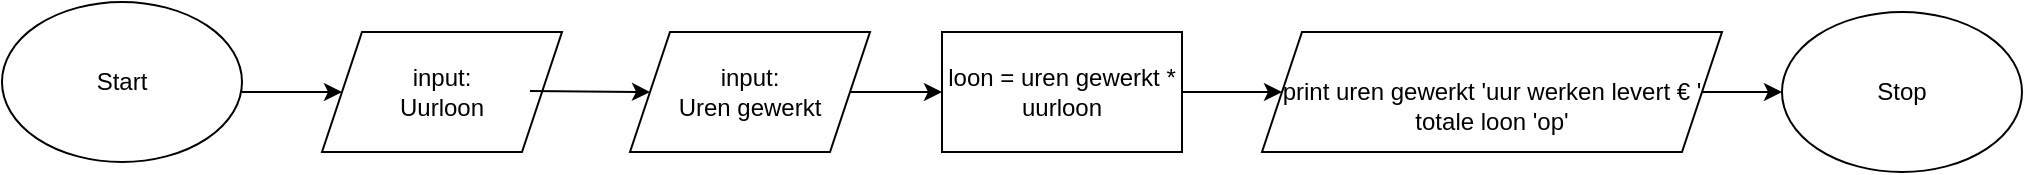 <mxfile version="15.2.5" type="device" pages="2"><diagram id="C5RBs43oDa-KdzZeNtuy" name="Page-1"><mxGraphModel dx="1502" dy="592" grid="1" gridSize="10" guides="1" tooltips="1" connect="1" arrows="1" fold="1" page="1" pageScale="1" pageWidth="827" pageHeight="1169" math="0" shadow="0"><root><mxCell id="WIyWlLk6GJQsqaUBKTNV-0"/><mxCell id="WIyWlLk6GJQsqaUBKTNV-1" parent="WIyWlLk6GJQsqaUBKTNV-0"/><mxCell id="XJk7gtzdFd52RYfchXrE-0" value="Start" style="ellipse;whiteSpace=wrap;html=1;" vertex="1" parent="WIyWlLk6GJQsqaUBKTNV-1"><mxGeometry x="40" y="55" width="120" height="80" as="geometry"/></mxCell><mxCell id="XJk7gtzdFd52RYfchXrE-1" value="&lt;div&gt;Stop&lt;/div&gt;" style="ellipse;whiteSpace=wrap;html=1;" vertex="1" parent="WIyWlLk6GJQsqaUBKTNV-1"><mxGeometry x="930" y="60" width="120" height="80" as="geometry"/></mxCell><mxCell id="XJk7gtzdFd52RYfchXrE-2" value="input:&lt;br&gt;&lt;div&gt;Uurloon&lt;/div&gt;" style="shape=parallelogram;perimeter=parallelogramPerimeter;whiteSpace=wrap;html=1;fixedSize=1;" vertex="1" parent="WIyWlLk6GJQsqaUBKTNV-1"><mxGeometry x="200" y="70" width="120" height="60" as="geometry"/></mxCell><mxCell id="XJk7gtzdFd52RYfchXrE-3" value="&lt;div&gt;input:&lt;/div&gt;&lt;div&gt;Uren gewerkt&lt;/div&gt;" style="shape=parallelogram;perimeter=parallelogramPerimeter;whiteSpace=wrap;html=1;fixedSize=1;" vertex="1" parent="WIyWlLk6GJQsqaUBKTNV-1"><mxGeometry x="354" y="70" width="120" height="60" as="geometry"/></mxCell><mxCell id="XJk7gtzdFd52RYfchXrE-4" value="loon = uren gewerkt * uurloon" style="rounded=0;whiteSpace=wrap;html=1;" vertex="1" parent="WIyWlLk6GJQsqaUBKTNV-1"><mxGeometry x="510" y="70" width="120" height="60" as="geometry"/></mxCell><mxCell id="XJk7gtzdFd52RYfchXrE-5" value="&lt;br&gt;&lt;br&gt;&lt;div&gt; print uren gewerkt 'uur werken levert € ' totale loon 'op'&lt;/div&gt;&lt;br&gt;" style="shape=parallelogram;perimeter=parallelogramPerimeter;whiteSpace=wrap;html=1;fixedSize=1;" vertex="1" parent="WIyWlLk6GJQsqaUBKTNV-1"><mxGeometry x="670" y="70" width="230" height="60" as="geometry"/></mxCell><mxCell id="XJk7gtzdFd52RYfchXrE-6" value="" style="endArrow=classic;html=1;entryX=0;entryY=0.5;entryDx=0;entryDy=0;" edge="1" parent="WIyWlLk6GJQsqaUBKTNV-1" target="XJk7gtzdFd52RYfchXrE-2"><mxGeometry width="50" height="50" relative="1" as="geometry"><mxPoint x="160" y="100" as="sourcePoint"/><mxPoint x="210" y="50" as="targetPoint"/></mxGeometry></mxCell><mxCell id="XJk7gtzdFd52RYfchXrE-7" value="" style="endArrow=classic;html=1;entryX=0;entryY=0.5;entryDx=0;entryDy=0;" edge="1" parent="WIyWlLk6GJQsqaUBKTNV-1" target="XJk7gtzdFd52RYfchXrE-3"><mxGeometry width="50" height="50" relative="1" as="geometry"><mxPoint x="304" y="99.5" as="sourcePoint"/><mxPoint x="354" y="99.5" as="targetPoint"/><Array as="points"/></mxGeometry></mxCell><mxCell id="XJk7gtzdFd52RYfchXrE-8" value="" style="endArrow=classic;html=1;exitX=1;exitY=0.5;exitDx=0;exitDy=0;entryX=0;entryY=0.5;entryDx=0;entryDy=0;" edge="1" parent="WIyWlLk6GJQsqaUBKTNV-1" source="XJk7gtzdFd52RYfchXrE-3" target="XJk7gtzdFd52RYfchXrE-4"><mxGeometry width="50" height="50" relative="1" as="geometry"><mxPoint x="510" y="380" as="sourcePoint"/><mxPoint x="560" y="330" as="targetPoint"/></mxGeometry></mxCell><mxCell id="XJk7gtzdFd52RYfchXrE-9" value="" style="endArrow=classic;html=1;exitX=1;exitY=0.5;exitDx=0;exitDy=0;entryX=0;entryY=0.5;entryDx=0;entryDy=0;" edge="1" parent="WIyWlLk6GJQsqaUBKTNV-1" source="XJk7gtzdFd52RYfchXrE-4" target="XJk7gtzdFd52RYfchXrE-5"><mxGeometry width="50" height="50" relative="1" as="geometry"><mxPoint x="510" y="380" as="sourcePoint"/><mxPoint x="560" y="330" as="targetPoint"/></mxGeometry></mxCell><mxCell id="XJk7gtzdFd52RYfchXrE-10" value="" style="endArrow=classic;html=1;entryX=0;entryY=0.5;entryDx=0;entryDy=0;exitX=1;exitY=0.5;exitDx=0;exitDy=0;" edge="1" parent="WIyWlLk6GJQsqaUBKTNV-1" source="XJk7gtzdFd52RYfchXrE-5" target="XJk7gtzdFd52RYfchXrE-1"><mxGeometry width="50" height="50" relative="1" as="geometry"><mxPoint x="510" y="380" as="sourcePoint"/><mxPoint x="560" y="330" as="targetPoint"/></mxGeometry></mxCell></root></mxGraphModel></diagram><diagram name="Copy of Page-1" id="qz6Y4m1Pl9lT2FNAm-8X"><mxGraphModel dx="1502" dy="592" grid="1" gridSize="10" guides="1" tooltips="1" connect="1" arrows="1" fold="1" page="1" pageScale="1" pageWidth="827" pageHeight="1169" math="0" shadow="0"><root><mxCell id="nCbN4Cg0wthvOCyXyraH-0"/><mxCell id="nCbN4Cg0wthvOCyXyraH-1" parent="nCbN4Cg0wthvOCyXyraH-0"/><mxCell id="nCbN4Cg0wthvOCyXyraH-2" value="Start" style="ellipse;whiteSpace=wrap;html=1;" vertex="1" parent="nCbN4Cg0wthvOCyXyraH-1"><mxGeometry x="40" y="55" width="120" height="80" as="geometry"/></mxCell><mxCell id="nCbN4Cg0wthvOCyXyraH-3" value="&lt;div&gt;Stop&lt;/div&gt;" style="ellipse;whiteSpace=wrap;html=1;" vertex="1" parent="nCbN4Cg0wthvOCyXyraH-1"><mxGeometry x="930" y="60" width="120" height="80" as="geometry"/></mxCell><mxCell id="nCbN4Cg0wthvOCyXyraH-4" value="input:&lt;br&gt;&lt;div&gt;Uurloon&lt;/div&gt;" style="shape=parallelogram;perimeter=parallelogramPerimeter;whiteSpace=wrap;html=1;fixedSize=1;" vertex="1" parent="nCbN4Cg0wthvOCyXyraH-1"><mxGeometry x="200" y="70" width="120" height="60" as="geometry"/></mxCell><mxCell id="nCbN4Cg0wthvOCyXyraH-5" value="&lt;div&gt;input:&lt;/div&gt;&lt;div&gt;Uren gewerkt&lt;/div&gt;" style="shape=parallelogram;perimeter=parallelogramPerimeter;whiteSpace=wrap;html=1;fixedSize=1;" vertex="1" parent="nCbN4Cg0wthvOCyXyraH-1"><mxGeometry x="354" y="70" width="120" height="60" as="geometry"/></mxCell><mxCell id="nCbN4Cg0wthvOCyXyraH-6" value="loon = uren gewerkt * uurloon" style="rounded=0;whiteSpace=wrap;html=1;" vertex="1" parent="nCbN4Cg0wthvOCyXyraH-1"><mxGeometry x="510" y="70" width="120" height="60" as="geometry"/></mxCell><mxCell id="nCbN4Cg0wthvOCyXyraH-7" value="&lt;br&gt;&lt;br&gt;&lt;div&gt; print uren gewerkt 'uur werken levert € ' totale loon 'op'&lt;/div&gt;&lt;br&gt;" style="shape=parallelogram;perimeter=parallelogramPerimeter;whiteSpace=wrap;html=1;fixedSize=1;" vertex="1" parent="nCbN4Cg0wthvOCyXyraH-1"><mxGeometry x="670" y="70" width="230" height="60" as="geometry"/></mxCell><mxCell id="nCbN4Cg0wthvOCyXyraH-8" value="" style="endArrow=classic;html=1;entryX=0;entryY=0.5;entryDx=0;entryDy=0;" edge="1" parent="nCbN4Cg0wthvOCyXyraH-1" target="nCbN4Cg0wthvOCyXyraH-4"><mxGeometry width="50" height="50" relative="1" as="geometry"><mxPoint x="160" y="100" as="sourcePoint"/><mxPoint x="210" y="50" as="targetPoint"/></mxGeometry></mxCell><mxCell id="nCbN4Cg0wthvOCyXyraH-9" value="" style="endArrow=classic;html=1;entryX=0;entryY=0.5;entryDx=0;entryDy=0;" edge="1" parent="nCbN4Cg0wthvOCyXyraH-1" target="nCbN4Cg0wthvOCyXyraH-5"><mxGeometry width="50" height="50" relative="1" as="geometry"><mxPoint x="304" y="99.5" as="sourcePoint"/><mxPoint x="354" y="99.5" as="targetPoint"/><Array as="points"/></mxGeometry></mxCell><mxCell id="nCbN4Cg0wthvOCyXyraH-10" value="" style="endArrow=classic;html=1;exitX=1;exitY=0.5;exitDx=0;exitDy=0;entryX=0;entryY=0.5;entryDx=0;entryDy=0;" edge="1" parent="nCbN4Cg0wthvOCyXyraH-1" source="nCbN4Cg0wthvOCyXyraH-5" target="nCbN4Cg0wthvOCyXyraH-6"><mxGeometry width="50" height="50" relative="1" as="geometry"><mxPoint x="510" y="380" as="sourcePoint"/><mxPoint x="560" y="330" as="targetPoint"/></mxGeometry></mxCell><mxCell id="nCbN4Cg0wthvOCyXyraH-11" value="" style="endArrow=classic;html=1;exitX=1;exitY=0.5;exitDx=0;exitDy=0;entryX=0;entryY=0.5;entryDx=0;entryDy=0;" edge="1" parent="nCbN4Cg0wthvOCyXyraH-1" source="nCbN4Cg0wthvOCyXyraH-6" target="nCbN4Cg0wthvOCyXyraH-7"><mxGeometry width="50" height="50" relative="1" as="geometry"><mxPoint x="510" y="380" as="sourcePoint"/><mxPoint x="560" y="330" as="targetPoint"/></mxGeometry></mxCell><mxCell id="nCbN4Cg0wthvOCyXyraH-12" value="" style="endArrow=classic;html=1;entryX=0;entryY=0.5;entryDx=0;entryDy=0;exitX=1;exitY=0.5;exitDx=0;exitDy=0;" edge="1" parent="nCbN4Cg0wthvOCyXyraH-1" source="nCbN4Cg0wthvOCyXyraH-7" target="nCbN4Cg0wthvOCyXyraH-3"><mxGeometry width="50" height="50" relative="1" as="geometry"><mxPoint x="510" y="380" as="sourcePoint"/><mxPoint x="560" y="330" as="targetPoint"/></mxGeometry></mxCell></root></mxGraphModel></diagram></mxfile>